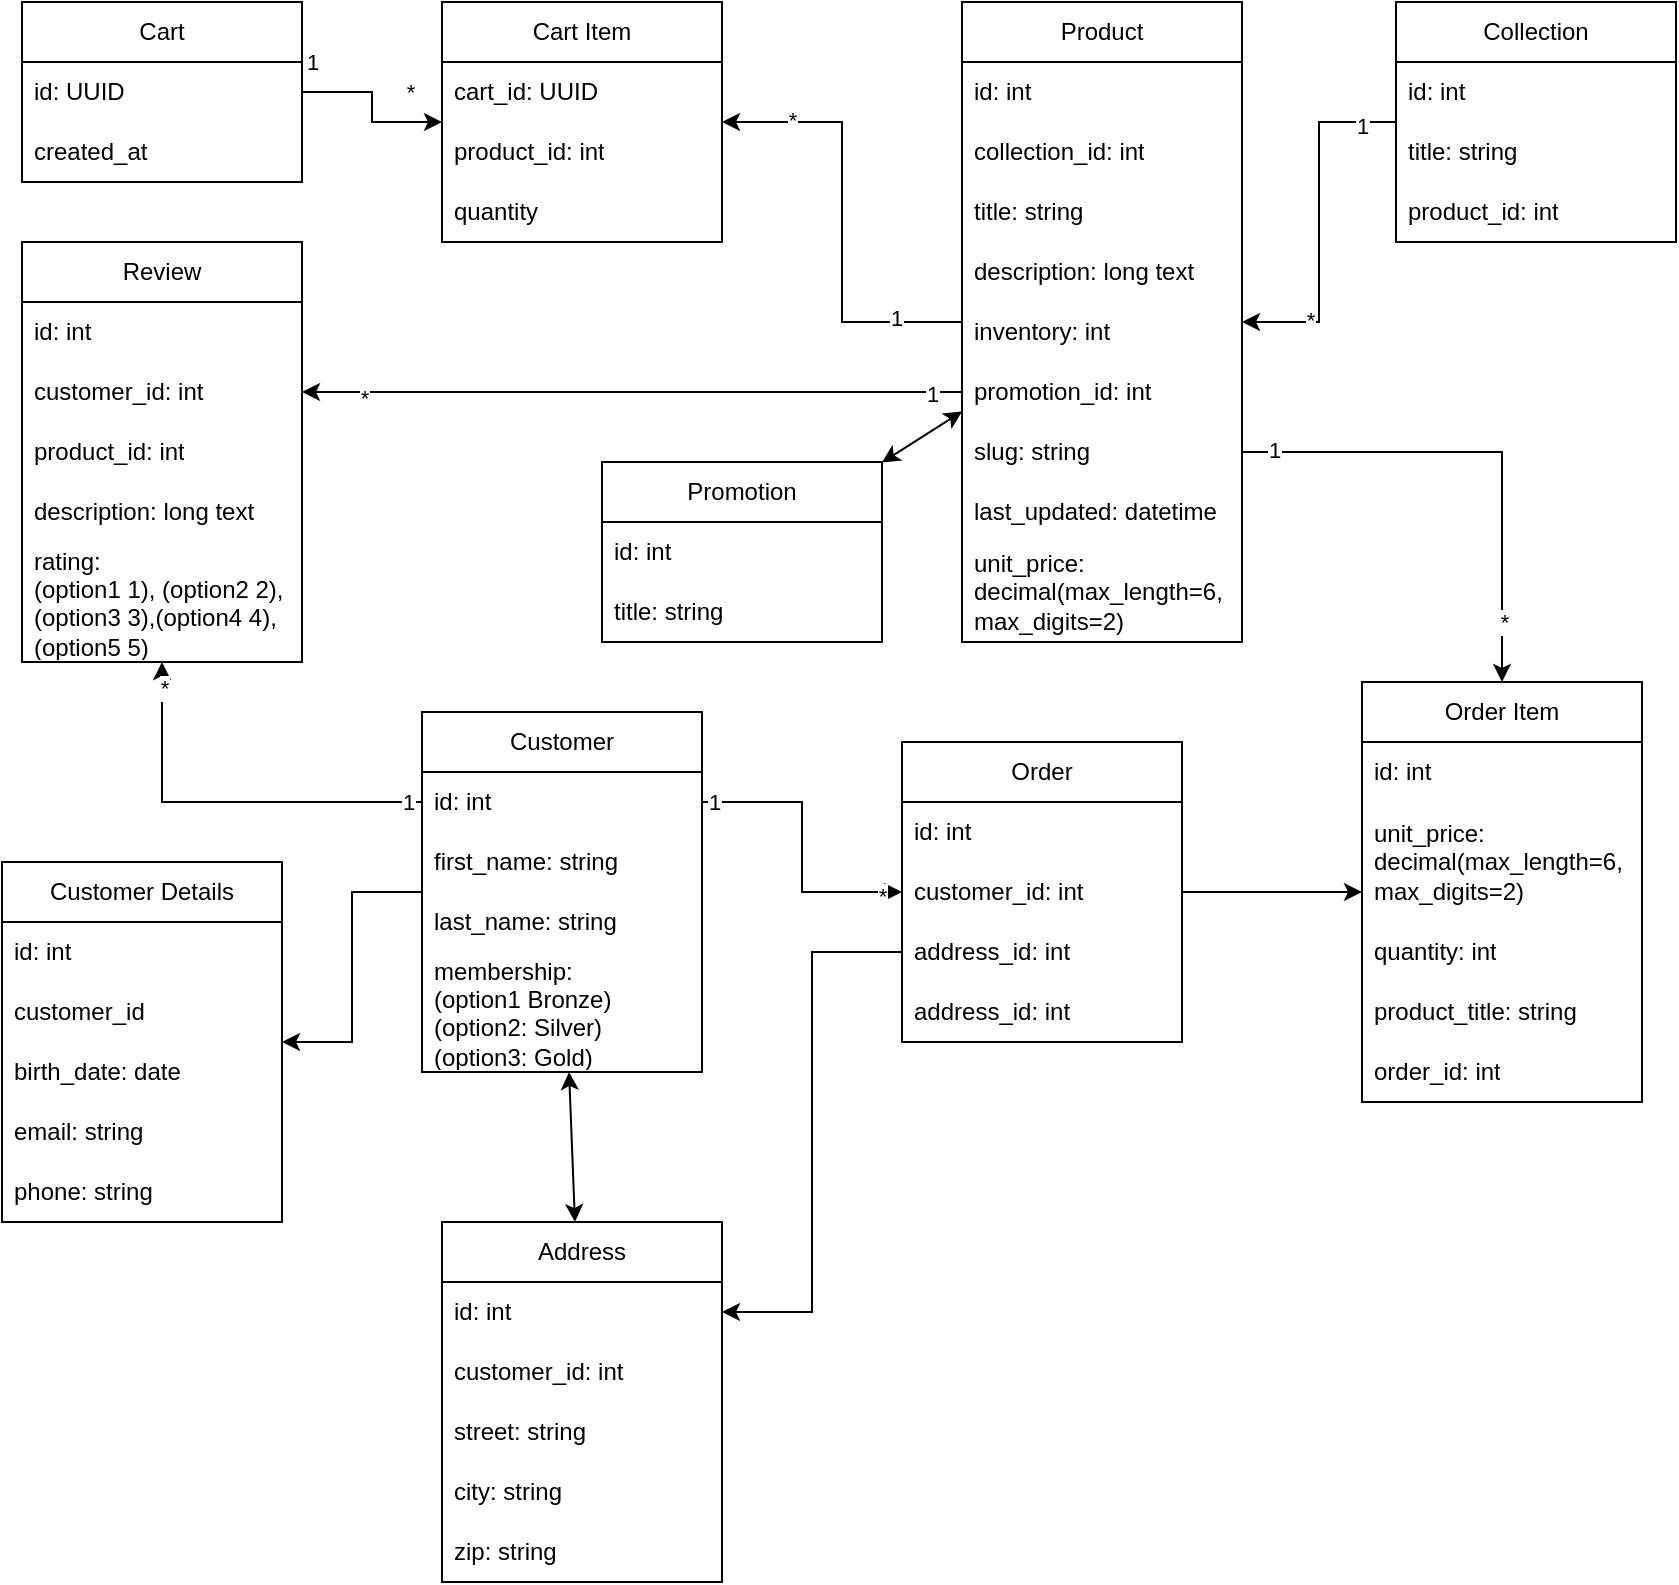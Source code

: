 <mxfile version="24.6.4" type="device">
  <diagram id="C5RBs43oDa-KdzZeNtuy" name="Page-1">
    <mxGraphModel dx="2257" dy="786" grid="1" gridSize="10" guides="1" tooltips="1" connect="1" arrows="1" fold="1" page="1" pageScale="1" pageWidth="827" pageHeight="1169" math="0" shadow="0">
      <root>
        <mxCell id="WIyWlLk6GJQsqaUBKTNV-0" />
        <mxCell id="WIyWlLk6GJQsqaUBKTNV-1" parent="WIyWlLk6GJQsqaUBKTNV-0" />
        <mxCell id="r8XvIAA1XDPHyXVS8guK-0" value="Cart" style="swimlane;fontStyle=0;childLayout=stackLayout;horizontal=1;startSize=30;horizontalStack=0;resizeParent=1;resizeParentMax=0;resizeLast=0;collapsible=1;marginBottom=0;whiteSpace=wrap;html=1;" vertex="1" parent="WIyWlLk6GJQsqaUBKTNV-1">
          <mxGeometry width="140" height="90" as="geometry" />
        </mxCell>
        <mxCell id="r8XvIAA1XDPHyXVS8guK-1" value="id: UUID" style="text;strokeColor=none;fillColor=none;align=left;verticalAlign=middle;spacingLeft=4;spacingRight=4;overflow=hidden;points=[[0,0.5],[1,0.5]];portConstraint=eastwest;rotatable=0;whiteSpace=wrap;html=1;" vertex="1" parent="r8XvIAA1XDPHyXVS8guK-0">
          <mxGeometry y="30" width="140" height="30" as="geometry" />
        </mxCell>
        <mxCell id="r8XvIAA1XDPHyXVS8guK-2" value="created_at" style="text;strokeColor=none;fillColor=none;align=left;verticalAlign=middle;spacingLeft=4;spacingRight=4;overflow=hidden;points=[[0,0.5],[1,0.5]];portConstraint=eastwest;rotatable=0;whiteSpace=wrap;html=1;" vertex="1" parent="r8XvIAA1XDPHyXVS8guK-0">
          <mxGeometry y="60" width="140" height="30" as="geometry" />
        </mxCell>
        <mxCell id="r8XvIAA1XDPHyXVS8guK-4" value="Cart Item" style="swimlane;fontStyle=0;childLayout=stackLayout;horizontal=1;startSize=30;horizontalStack=0;resizeParent=1;resizeParentMax=0;resizeLast=0;collapsible=1;marginBottom=0;whiteSpace=wrap;html=1;" vertex="1" parent="WIyWlLk6GJQsqaUBKTNV-1">
          <mxGeometry x="210" width="140" height="120" as="geometry">
            <mxRectangle x="230" y="40" width="90" height="30" as="alternateBounds" />
          </mxGeometry>
        </mxCell>
        <mxCell id="r8XvIAA1XDPHyXVS8guK-5" value="cart_id: UUID" style="text;strokeColor=none;fillColor=none;align=left;verticalAlign=middle;spacingLeft=4;spacingRight=4;overflow=hidden;points=[[0,0.5],[1,0.5]];portConstraint=eastwest;rotatable=0;whiteSpace=wrap;html=1;" vertex="1" parent="r8XvIAA1XDPHyXVS8guK-4">
          <mxGeometry y="30" width="140" height="30" as="geometry" />
        </mxCell>
        <mxCell id="r8XvIAA1XDPHyXVS8guK-6" value="product_id: int" style="text;strokeColor=none;fillColor=none;align=left;verticalAlign=middle;spacingLeft=4;spacingRight=4;overflow=hidden;points=[[0,0.5],[1,0.5]];portConstraint=eastwest;rotatable=0;whiteSpace=wrap;html=1;" vertex="1" parent="r8XvIAA1XDPHyXVS8guK-4">
          <mxGeometry y="60" width="140" height="30" as="geometry" />
        </mxCell>
        <mxCell id="r8XvIAA1XDPHyXVS8guK-17" value="quantity" style="text;strokeColor=none;fillColor=none;align=left;verticalAlign=middle;spacingLeft=4;spacingRight=4;overflow=hidden;points=[[0,0.5],[1,0.5]];portConstraint=eastwest;rotatable=0;whiteSpace=wrap;html=1;" vertex="1" parent="r8XvIAA1XDPHyXVS8guK-4">
          <mxGeometry y="90" width="140" height="30" as="geometry" />
        </mxCell>
        <mxCell id="r8XvIAA1XDPHyXVS8guK-25" style="edgeStyle=orthogonalEdgeStyle;rounded=0;orthogonalLoop=1;jettySize=auto;html=1;" edge="1" parent="WIyWlLk6GJQsqaUBKTNV-1" source="r8XvIAA1XDPHyXVS8guK-0" target="r8XvIAA1XDPHyXVS8guK-4">
          <mxGeometry relative="1" as="geometry" />
        </mxCell>
        <mxCell id="r8XvIAA1XDPHyXVS8guK-26" value="1" style="edgeLabel;html=1;align=center;verticalAlign=middle;resizable=0;points=[];" vertex="1" connectable="0" parent="r8XvIAA1XDPHyXVS8guK-25">
          <mxGeometry x="-0.317" relative="1" as="geometry">
            <mxPoint x="-24" y="-15" as="offset" />
          </mxGeometry>
        </mxCell>
        <mxCell id="r8XvIAA1XDPHyXVS8guK-27" value="*" style="edgeLabel;html=1;align=center;verticalAlign=middle;resizable=0;points=[];" vertex="1" connectable="0" parent="r8XvIAA1XDPHyXVS8guK-25">
          <mxGeometry x="0.483" y="-1" relative="1" as="geometry">
            <mxPoint x="6" y="-16" as="offset" />
          </mxGeometry>
        </mxCell>
        <mxCell id="r8XvIAA1XDPHyXVS8guK-116" style="edgeStyle=orthogonalEdgeStyle;rounded=0;orthogonalLoop=1;jettySize=auto;html=1;" edge="1" parent="WIyWlLk6GJQsqaUBKTNV-1" source="r8XvIAA1XDPHyXVS8guK-31" target="r8XvIAA1XDPHyXVS8guK-112">
          <mxGeometry relative="1" as="geometry" />
        </mxCell>
        <mxCell id="r8XvIAA1XDPHyXVS8guK-117" value="1" style="edgeLabel;html=1;align=center;verticalAlign=middle;resizable=0;points=[];" vertex="1" connectable="0" parent="r8XvIAA1XDPHyXVS8guK-116">
          <mxGeometry x="-0.872" y="1" relative="1" as="geometry">
            <mxPoint as="offset" />
          </mxGeometry>
        </mxCell>
        <mxCell id="r8XvIAA1XDPHyXVS8guK-118" value="*" style="edgeLabel;html=1;align=center;verticalAlign=middle;resizable=0;points=[];" vertex="1" connectable="0" parent="r8XvIAA1XDPHyXVS8guK-116">
          <mxGeometry x="0.75" y="1" relative="1" as="geometry">
            <mxPoint as="offset" />
          </mxGeometry>
        </mxCell>
        <mxCell id="r8XvIAA1XDPHyXVS8guK-28" value="Product" style="swimlane;fontStyle=0;childLayout=stackLayout;horizontal=1;startSize=30;horizontalStack=0;resizeParent=1;resizeParentMax=0;resizeLast=0;collapsible=1;marginBottom=0;whiteSpace=wrap;html=1;" vertex="1" parent="WIyWlLk6GJQsqaUBKTNV-1">
          <mxGeometry x="470" width="140" height="320" as="geometry" />
        </mxCell>
        <mxCell id="r8XvIAA1XDPHyXVS8guK-29" value="id: int" style="text;strokeColor=none;fillColor=none;align=left;verticalAlign=middle;spacingLeft=4;spacingRight=4;overflow=hidden;points=[[0,0.5],[1,0.5]];portConstraint=eastwest;rotatable=0;whiteSpace=wrap;html=1;" vertex="1" parent="r8XvIAA1XDPHyXVS8guK-28">
          <mxGeometry y="30" width="140" height="30" as="geometry" />
        </mxCell>
        <mxCell id="r8XvIAA1XDPHyXVS8guK-44" value="collection_id: int" style="text;strokeColor=none;fillColor=none;align=left;verticalAlign=middle;spacingLeft=4;spacingRight=4;overflow=hidden;points=[[0,0.5],[1,0.5]];portConstraint=eastwest;rotatable=0;whiteSpace=wrap;html=1;" vertex="1" parent="r8XvIAA1XDPHyXVS8guK-28">
          <mxGeometry y="60" width="140" height="30" as="geometry" />
        </mxCell>
        <mxCell id="r8XvIAA1XDPHyXVS8guK-46" value="title: string" style="text;strokeColor=none;fillColor=none;align=left;verticalAlign=middle;spacingLeft=4;spacingRight=4;overflow=hidden;points=[[0,0.5],[1,0.5]];portConstraint=eastwest;rotatable=0;whiteSpace=wrap;html=1;" vertex="1" parent="r8XvIAA1XDPHyXVS8guK-28">
          <mxGeometry y="90" width="140" height="30" as="geometry" />
        </mxCell>
        <mxCell id="r8XvIAA1XDPHyXVS8guK-47" value="description: long text" style="text;strokeColor=none;fillColor=none;align=left;verticalAlign=middle;spacingLeft=4;spacingRight=4;overflow=hidden;points=[[0,0.5],[1,0.5]];portConstraint=eastwest;rotatable=0;whiteSpace=wrap;html=1;" vertex="1" parent="r8XvIAA1XDPHyXVS8guK-28">
          <mxGeometry y="120" width="140" height="30" as="geometry" />
        </mxCell>
        <mxCell id="r8XvIAA1XDPHyXVS8guK-48" value="inventory: int" style="text;strokeColor=none;fillColor=none;align=left;verticalAlign=middle;spacingLeft=4;spacingRight=4;overflow=hidden;points=[[0,0.5],[1,0.5]];portConstraint=eastwest;rotatable=0;whiteSpace=wrap;html=1;" vertex="1" parent="r8XvIAA1XDPHyXVS8guK-28">
          <mxGeometry y="150" width="140" height="30" as="geometry" />
        </mxCell>
        <mxCell id="r8XvIAA1XDPHyXVS8guK-49" value="promotion_id: int" style="text;strokeColor=none;fillColor=none;align=left;verticalAlign=middle;spacingLeft=4;spacingRight=4;overflow=hidden;points=[[0,0.5],[1,0.5]];portConstraint=eastwest;rotatable=0;whiteSpace=wrap;html=1;" vertex="1" parent="r8XvIAA1XDPHyXVS8guK-28">
          <mxGeometry y="180" width="140" height="30" as="geometry" />
        </mxCell>
        <mxCell id="r8XvIAA1XDPHyXVS8guK-31" value="slug: string" style="text;strokeColor=none;fillColor=none;align=left;verticalAlign=middle;spacingLeft=4;spacingRight=4;overflow=hidden;points=[[0,0.5],[1,0.5]];portConstraint=eastwest;rotatable=0;whiteSpace=wrap;html=1;" vertex="1" parent="r8XvIAA1XDPHyXVS8guK-28">
          <mxGeometry y="210" width="140" height="30" as="geometry" />
        </mxCell>
        <mxCell id="r8XvIAA1XDPHyXVS8guK-38" value="last_updated: datetime" style="text;strokeColor=none;fillColor=none;align=left;verticalAlign=middle;spacingLeft=4;spacingRight=4;overflow=hidden;points=[[0,0.5],[1,0.5]];portConstraint=eastwest;rotatable=0;whiteSpace=wrap;html=1;" vertex="1" parent="r8XvIAA1XDPHyXVS8guK-28">
          <mxGeometry y="240" width="140" height="30" as="geometry" />
        </mxCell>
        <mxCell id="r8XvIAA1XDPHyXVS8guK-30" value="unit_price: decimal(max_length=6, max_digits=2)" style="text;strokeColor=none;fillColor=none;align=left;verticalAlign=middle;spacingLeft=4;spacingRight=4;overflow=hidden;points=[[0,0.5],[1,0.5]];portConstraint=eastwest;rotatable=0;whiteSpace=wrap;html=1;" vertex="1" parent="r8XvIAA1XDPHyXVS8guK-28">
          <mxGeometry y="270" width="140" height="50" as="geometry" />
        </mxCell>
        <mxCell id="r8XvIAA1XDPHyXVS8guK-35" style="edgeStyle=orthogonalEdgeStyle;rounded=0;orthogonalLoop=1;jettySize=auto;html=1;" edge="1" parent="WIyWlLk6GJQsqaUBKTNV-1" source="r8XvIAA1XDPHyXVS8guK-28" target="r8XvIAA1XDPHyXVS8guK-4">
          <mxGeometry relative="1" as="geometry" />
        </mxCell>
        <mxCell id="r8XvIAA1XDPHyXVS8guK-36" value="1" style="edgeLabel;html=1;align=center;verticalAlign=middle;resizable=0;points=[];" vertex="1" connectable="0" parent="r8XvIAA1XDPHyXVS8guK-35">
          <mxGeometry x="-0.699" y="-2" relative="1" as="geometry">
            <mxPoint as="offset" />
          </mxGeometry>
        </mxCell>
        <mxCell id="r8XvIAA1XDPHyXVS8guK-37" value="*" style="edgeLabel;html=1;align=center;verticalAlign=middle;resizable=0;points=[];" vertex="1" connectable="0" parent="r8XvIAA1XDPHyXVS8guK-35">
          <mxGeometry x="0.684" y="-1" relative="1" as="geometry">
            <mxPoint as="offset" />
          </mxGeometry>
        </mxCell>
        <mxCell id="r8XvIAA1XDPHyXVS8guK-51" value="Collection" style="swimlane;fontStyle=0;childLayout=stackLayout;horizontal=1;startSize=30;horizontalStack=0;resizeParent=1;resizeParentMax=0;resizeLast=0;collapsible=1;marginBottom=0;whiteSpace=wrap;html=1;" vertex="1" parent="WIyWlLk6GJQsqaUBKTNV-1">
          <mxGeometry x="687" width="140" height="120" as="geometry" />
        </mxCell>
        <mxCell id="r8XvIAA1XDPHyXVS8guK-52" value="id: int" style="text;strokeColor=none;fillColor=none;align=left;verticalAlign=middle;spacingLeft=4;spacingRight=4;overflow=hidden;points=[[0,0.5],[1,0.5]];portConstraint=eastwest;rotatable=0;whiteSpace=wrap;html=1;" vertex="1" parent="r8XvIAA1XDPHyXVS8guK-51">
          <mxGeometry y="30" width="140" height="30" as="geometry" />
        </mxCell>
        <mxCell id="r8XvIAA1XDPHyXVS8guK-53" value="title: string" style="text;strokeColor=none;fillColor=none;align=left;verticalAlign=middle;spacingLeft=4;spacingRight=4;overflow=hidden;points=[[0,0.5],[1,0.5]];portConstraint=eastwest;rotatable=0;whiteSpace=wrap;html=1;" vertex="1" parent="r8XvIAA1XDPHyXVS8guK-51">
          <mxGeometry y="60" width="140" height="30" as="geometry" />
        </mxCell>
        <mxCell id="r8XvIAA1XDPHyXVS8guK-54" value="product_id: int" style="text;strokeColor=none;fillColor=none;align=left;verticalAlign=middle;spacingLeft=4;spacingRight=4;overflow=hidden;points=[[0,0.5],[1,0.5]];portConstraint=eastwest;rotatable=0;whiteSpace=wrap;html=1;" vertex="1" parent="r8XvIAA1XDPHyXVS8guK-51">
          <mxGeometry y="90" width="140" height="30" as="geometry" />
        </mxCell>
        <mxCell id="r8XvIAA1XDPHyXVS8guK-55" style="edgeStyle=orthogonalEdgeStyle;rounded=0;orthogonalLoop=1;jettySize=auto;html=1;" edge="1" parent="WIyWlLk6GJQsqaUBKTNV-1" source="r8XvIAA1XDPHyXVS8guK-51" target="r8XvIAA1XDPHyXVS8guK-28">
          <mxGeometry relative="1" as="geometry" />
        </mxCell>
        <mxCell id="r8XvIAA1XDPHyXVS8guK-56" value="1" style="edgeLabel;html=1;align=center;verticalAlign=middle;resizable=0;points=[];" vertex="1" connectable="0" parent="r8XvIAA1XDPHyXVS8guK-55">
          <mxGeometry x="-0.804" y="2" relative="1" as="geometry">
            <mxPoint as="offset" />
          </mxGeometry>
        </mxCell>
        <mxCell id="r8XvIAA1XDPHyXVS8guK-57" value="*" style="edgeLabel;html=1;align=center;verticalAlign=middle;resizable=0;points=[];" vertex="1" connectable="0" parent="r8XvIAA1XDPHyXVS8guK-55">
          <mxGeometry x="0.617" y="-1" relative="1" as="geometry">
            <mxPoint as="offset" />
          </mxGeometry>
        </mxCell>
        <mxCell id="r8XvIAA1XDPHyXVS8guK-58" value="Promotion" style="swimlane;fontStyle=0;childLayout=stackLayout;horizontal=1;startSize=30;horizontalStack=0;resizeParent=1;resizeParentMax=0;resizeLast=0;collapsible=1;marginBottom=0;whiteSpace=wrap;html=1;" vertex="1" parent="WIyWlLk6GJQsqaUBKTNV-1">
          <mxGeometry x="290" y="230" width="140" height="90" as="geometry" />
        </mxCell>
        <mxCell id="r8XvIAA1XDPHyXVS8guK-59" value="id: int" style="text;strokeColor=none;fillColor=none;align=left;verticalAlign=middle;spacingLeft=4;spacingRight=4;overflow=hidden;points=[[0,0.5],[1,0.5]];portConstraint=eastwest;rotatable=0;whiteSpace=wrap;html=1;" vertex="1" parent="r8XvIAA1XDPHyXVS8guK-58">
          <mxGeometry y="30" width="140" height="30" as="geometry" />
        </mxCell>
        <mxCell id="r8XvIAA1XDPHyXVS8guK-60" value="title: string" style="text;strokeColor=none;fillColor=none;align=left;verticalAlign=middle;spacingLeft=4;spacingRight=4;overflow=hidden;points=[[0,0.5],[1,0.5]];portConstraint=eastwest;rotatable=0;whiteSpace=wrap;html=1;" vertex="1" parent="r8XvIAA1XDPHyXVS8guK-58">
          <mxGeometry y="60" width="140" height="30" as="geometry" />
        </mxCell>
        <mxCell id="r8XvIAA1XDPHyXVS8guK-63" value="" style="endArrow=classic;startArrow=classic;html=1;rounded=0;" edge="1" parent="WIyWlLk6GJQsqaUBKTNV-1" source="r8XvIAA1XDPHyXVS8guK-58" target="r8XvIAA1XDPHyXVS8guK-28">
          <mxGeometry width="50" height="50" relative="1" as="geometry">
            <mxPoint x="360" y="224.66" as="sourcePoint" />
            <mxPoint x="440" y="224.66" as="targetPoint" />
          </mxGeometry>
        </mxCell>
        <mxCell id="r8XvIAA1XDPHyXVS8guK-128" style="edgeStyle=orthogonalEdgeStyle;rounded=0;orthogonalLoop=1;jettySize=auto;html=1;" edge="1" parent="WIyWlLk6GJQsqaUBKTNV-1" source="r8XvIAA1XDPHyXVS8guK-65" target="r8XvIAA1XDPHyXVS8guK-122">
          <mxGeometry relative="1" as="geometry" />
        </mxCell>
        <mxCell id="r8XvIAA1XDPHyXVS8guK-129" value="1" style="edgeLabel;html=1;align=center;verticalAlign=middle;resizable=0;points=[];" vertex="1" connectable="0" parent="r8XvIAA1XDPHyXVS8guK-128">
          <mxGeometry x="-0.926" relative="1" as="geometry">
            <mxPoint as="offset" />
          </mxGeometry>
        </mxCell>
        <mxCell id="r8XvIAA1XDPHyXVS8guK-130" value="*" style="edgeLabel;html=1;align=center;verticalAlign=middle;resizable=0;points=[];" vertex="1" connectable="0" parent="r8XvIAA1XDPHyXVS8guK-128">
          <mxGeometry x="0.87" y="-1" relative="1" as="geometry">
            <mxPoint as="offset" />
          </mxGeometry>
        </mxCell>
        <mxCell id="r8XvIAA1XDPHyXVS8guK-64" value="Customer" style="swimlane;fontStyle=0;childLayout=stackLayout;horizontal=1;startSize=30;horizontalStack=0;resizeParent=1;resizeParentMax=0;resizeLast=0;collapsible=1;marginBottom=0;whiteSpace=wrap;html=1;" vertex="1" parent="WIyWlLk6GJQsqaUBKTNV-1">
          <mxGeometry x="200" y="355" width="140" height="180" as="geometry" />
        </mxCell>
        <mxCell id="r8XvIAA1XDPHyXVS8guK-65" value="id: int" style="text;strokeColor=none;fillColor=none;align=left;verticalAlign=middle;spacingLeft=4;spacingRight=4;overflow=hidden;points=[[0,0.5],[1,0.5]];portConstraint=eastwest;rotatable=0;whiteSpace=wrap;html=1;" vertex="1" parent="r8XvIAA1XDPHyXVS8guK-64">
          <mxGeometry y="30" width="140" height="30" as="geometry" />
        </mxCell>
        <mxCell id="r8XvIAA1XDPHyXVS8guK-66" value="first_name: string" style="text;strokeColor=none;fillColor=none;align=left;verticalAlign=middle;spacingLeft=4;spacingRight=4;overflow=hidden;points=[[0,0.5],[1,0.5]];portConstraint=eastwest;rotatable=0;whiteSpace=wrap;html=1;" vertex="1" parent="r8XvIAA1XDPHyXVS8guK-64">
          <mxGeometry y="60" width="140" height="30" as="geometry" />
        </mxCell>
        <mxCell id="r8XvIAA1XDPHyXVS8guK-67" value="last_name: string" style="text;strokeColor=none;fillColor=none;align=left;verticalAlign=middle;spacingLeft=4;spacingRight=4;overflow=hidden;points=[[0,0.5],[1,0.5]];portConstraint=eastwest;rotatable=0;whiteSpace=wrap;html=1;" vertex="1" parent="r8XvIAA1XDPHyXVS8guK-64">
          <mxGeometry y="90" width="140" height="30" as="geometry" />
        </mxCell>
        <mxCell id="r8XvIAA1XDPHyXVS8guK-68" value="membership:&amp;nbsp;&lt;div&gt;(option1 Bronze)&lt;/div&gt;&lt;div&gt;(option2: Silver)&lt;/div&gt;&lt;div&gt;(option3: Gold)&lt;/div&gt;" style="text;strokeColor=none;fillColor=none;align=left;verticalAlign=middle;spacingLeft=4;spacingRight=4;overflow=hidden;points=[[0,0.5],[1,0.5]];portConstraint=eastwest;rotatable=0;whiteSpace=wrap;html=1;" vertex="1" parent="r8XvIAA1XDPHyXVS8guK-64">
          <mxGeometry y="120" width="140" height="60" as="geometry" />
        </mxCell>
        <mxCell id="r8XvIAA1XDPHyXVS8guK-70" value="Customer Details" style="swimlane;fontStyle=0;childLayout=stackLayout;horizontal=1;startSize=30;horizontalStack=0;resizeParent=1;resizeParentMax=0;resizeLast=0;collapsible=1;marginBottom=0;whiteSpace=wrap;html=1;" vertex="1" parent="WIyWlLk6GJQsqaUBKTNV-1">
          <mxGeometry x="-10" y="430" width="140" height="180" as="geometry" />
        </mxCell>
        <mxCell id="r8XvIAA1XDPHyXVS8guK-71" value="id: int" style="text;strokeColor=none;fillColor=none;align=left;verticalAlign=middle;spacingLeft=4;spacingRight=4;overflow=hidden;points=[[0,0.5],[1,0.5]];portConstraint=eastwest;rotatable=0;whiteSpace=wrap;html=1;" vertex="1" parent="r8XvIAA1XDPHyXVS8guK-70">
          <mxGeometry y="30" width="140" height="30" as="geometry" />
        </mxCell>
        <mxCell id="r8XvIAA1XDPHyXVS8guK-72" value="customer_id" style="text;strokeColor=none;fillColor=none;align=left;verticalAlign=middle;spacingLeft=4;spacingRight=4;overflow=hidden;points=[[0,0.5],[1,0.5]];portConstraint=eastwest;rotatable=0;whiteSpace=wrap;html=1;" vertex="1" parent="r8XvIAA1XDPHyXVS8guK-70">
          <mxGeometry y="60" width="140" height="30" as="geometry" />
        </mxCell>
        <mxCell id="r8XvIAA1XDPHyXVS8guK-73" value="birth_date: date" style="text;strokeColor=none;fillColor=none;align=left;verticalAlign=middle;spacingLeft=4;spacingRight=4;overflow=hidden;points=[[0,0.5],[1,0.5]];portConstraint=eastwest;rotatable=0;whiteSpace=wrap;html=1;" vertex="1" parent="r8XvIAA1XDPHyXVS8guK-70">
          <mxGeometry y="90" width="140" height="30" as="geometry" />
        </mxCell>
        <mxCell id="r8XvIAA1XDPHyXVS8guK-92" value="email: string" style="text;strokeColor=none;fillColor=none;align=left;verticalAlign=middle;spacingLeft=4;spacingRight=4;overflow=hidden;points=[[0,0.5],[1,0.5]];portConstraint=eastwest;rotatable=0;whiteSpace=wrap;html=1;" vertex="1" parent="r8XvIAA1XDPHyXVS8guK-70">
          <mxGeometry y="120" width="140" height="30" as="geometry" />
        </mxCell>
        <mxCell id="r8XvIAA1XDPHyXVS8guK-93" value="phone: string" style="text;strokeColor=none;fillColor=none;align=left;verticalAlign=middle;spacingLeft=4;spacingRight=4;overflow=hidden;points=[[0,0.5],[1,0.5]];portConstraint=eastwest;rotatable=0;whiteSpace=wrap;html=1;" vertex="1" parent="r8XvIAA1XDPHyXVS8guK-70">
          <mxGeometry y="150" width="140" height="30" as="geometry" />
        </mxCell>
        <mxCell id="r8XvIAA1XDPHyXVS8guK-79" value="Address" style="swimlane;fontStyle=0;childLayout=stackLayout;horizontal=1;startSize=30;horizontalStack=0;resizeParent=1;resizeParentMax=0;resizeLast=0;collapsible=1;marginBottom=0;whiteSpace=wrap;html=1;" vertex="1" parent="WIyWlLk6GJQsqaUBKTNV-1">
          <mxGeometry x="210" y="610" width="140" height="180" as="geometry" />
        </mxCell>
        <mxCell id="r8XvIAA1XDPHyXVS8guK-80" value="id: int" style="text;strokeColor=none;fillColor=none;align=left;verticalAlign=middle;spacingLeft=4;spacingRight=4;overflow=hidden;points=[[0,0.5],[1,0.5]];portConstraint=eastwest;rotatable=0;whiteSpace=wrap;html=1;" vertex="1" parent="r8XvIAA1XDPHyXVS8guK-79">
          <mxGeometry y="30" width="140" height="30" as="geometry" />
        </mxCell>
        <mxCell id="r8XvIAA1XDPHyXVS8guK-87" value="customer_id: int" style="text;strokeColor=none;fillColor=none;align=left;verticalAlign=middle;spacingLeft=4;spacingRight=4;overflow=hidden;points=[[0,0.5],[1,0.5]];portConstraint=eastwest;rotatable=0;whiteSpace=wrap;html=1;" vertex="1" parent="r8XvIAA1XDPHyXVS8guK-79">
          <mxGeometry y="60" width="140" height="30" as="geometry" />
        </mxCell>
        <mxCell id="r8XvIAA1XDPHyXVS8guK-81" value="street: string" style="text;strokeColor=none;fillColor=none;align=left;verticalAlign=middle;spacingLeft=4;spacingRight=4;overflow=hidden;points=[[0,0.5],[1,0.5]];portConstraint=eastwest;rotatable=0;whiteSpace=wrap;html=1;" vertex="1" parent="r8XvIAA1XDPHyXVS8guK-79">
          <mxGeometry y="90" width="140" height="30" as="geometry" />
        </mxCell>
        <mxCell id="r8XvIAA1XDPHyXVS8guK-85" value="city: string" style="text;strokeColor=none;fillColor=none;align=left;verticalAlign=middle;spacingLeft=4;spacingRight=4;overflow=hidden;points=[[0,0.5],[1,0.5]];portConstraint=eastwest;rotatable=0;whiteSpace=wrap;html=1;" vertex="1" parent="r8XvIAA1XDPHyXVS8guK-79">
          <mxGeometry y="120" width="140" height="30" as="geometry" />
        </mxCell>
        <mxCell id="r8XvIAA1XDPHyXVS8guK-86" value="zip: string" style="text;strokeColor=none;fillColor=none;align=left;verticalAlign=middle;spacingLeft=4;spacingRight=4;overflow=hidden;points=[[0,0.5],[1,0.5]];portConstraint=eastwest;rotatable=0;whiteSpace=wrap;html=1;" vertex="1" parent="r8XvIAA1XDPHyXVS8guK-79">
          <mxGeometry y="150" width="140" height="30" as="geometry" />
        </mxCell>
        <mxCell id="r8XvIAA1XDPHyXVS8guK-89" style="edgeStyle=orthogonalEdgeStyle;rounded=0;orthogonalLoop=1;jettySize=auto;html=1;" edge="1" parent="WIyWlLk6GJQsqaUBKTNV-1" source="r8XvIAA1XDPHyXVS8guK-64" target="r8XvIAA1XDPHyXVS8guK-70">
          <mxGeometry relative="1" as="geometry">
            <mxPoint x="190" y="445" as="sourcePoint" />
          </mxGeometry>
        </mxCell>
        <mxCell id="r8XvIAA1XDPHyXVS8guK-94" value="Order" style="swimlane;fontStyle=0;childLayout=stackLayout;horizontal=1;startSize=30;horizontalStack=0;resizeParent=1;resizeParentMax=0;resizeLast=0;collapsible=1;marginBottom=0;whiteSpace=wrap;html=1;" vertex="1" parent="WIyWlLk6GJQsqaUBKTNV-1">
          <mxGeometry x="440" y="370" width="140" height="150" as="geometry" />
        </mxCell>
        <mxCell id="r8XvIAA1XDPHyXVS8guK-95" value="id: int" style="text;strokeColor=none;fillColor=none;align=left;verticalAlign=middle;spacingLeft=4;spacingRight=4;overflow=hidden;points=[[0,0.5],[1,0.5]];portConstraint=eastwest;rotatable=0;whiteSpace=wrap;html=1;" vertex="1" parent="r8XvIAA1XDPHyXVS8guK-94">
          <mxGeometry y="30" width="140" height="30" as="geometry" />
        </mxCell>
        <mxCell id="r8XvIAA1XDPHyXVS8guK-97" value="customer_id: int" style="text;strokeColor=none;fillColor=none;align=left;verticalAlign=middle;spacingLeft=4;spacingRight=4;overflow=hidden;points=[[0,0.5],[1,0.5]];portConstraint=eastwest;rotatable=0;whiteSpace=wrap;html=1;" vertex="1" parent="r8XvIAA1XDPHyXVS8guK-94">
          <mxGeometry y="60" width="140" height="30" as="geometry" />
        </mxCell>
        <mxCell id="r8XvIAA1XDPHyXVS8guK-96" value="address_id: int" style="text;strokeColor=none;fillColor=none;align=left;verticalAlign=middle;spacingLeft=4;spacingRight=4;overflow=hidden;points=[[0,0.5],[1,0.5]];portConstraint=eastwest;rotatable=0;whiteSpace=wrap;html=1;" vertex="1" parent="r8XvIAA1XDPHyXVS8guK-94">
          <mxGeometry y="90" width="140" height="30" as="geometry" />
        </mxCell>
        <mxCell id="r8XvIAA1XDPHyXVS8guK-135" value="address_id: int" style="text;strokeColor=none;fillColor=none;align=left;verticalAlign=middle;spacingLeft=4;spacingRight=4;overflow=hidden;points=[[0,0.5],[1,0.5]];portConstraint=eastwest;rotatable=0;whiteSpace=wrap;html=1;" vertex="1" parent="r8XvIAA1XDPHyXVS8guK-94">
          <mxGeometry y="120" width="140" height="30" as="geometry" />
        </mxCell>
        <mxCell id="r8XvIAA1XDPHyXVS8guK-101" style="edgeStyle=orthogonalEdgeStyle;rounded=0;orthogonalLoop=1;jettySize=auto;html=1;" edge="1" parent="WIyWlLk6GJQsqaUBKTNV-1" source="r8XvIAA1XDPHyXVS8guK-96" target="r8XvIAA1XDPHyXVS8guK-80">
          <mxGeometry relative="1" as="geometry" />
        </mxCell>
        <mxCell id="r8XvIAA1XDPHyXVS8guK-106" value="" style="endArrow=classic;startArrow=classic;html=1;rounded=0;" edge="1" parent="WIyWlLk6GJQsqaUBKTNV-1" source="r8XvIAA1XDPHyXVS8guK-64" target="r8XvIAA1XDPHyXVS8guK-79">
          <mxGeometry width="50" height="50" relative="1" as="geometry">
            <mxPoint x="299.996" y="470" as="sourcePoint" />
            <mxPoint x="384.36" y="694.543" as="targetPoint" />
          </mxGeometry>
        </mxCell>
        <mxCell id="r8XvIAA1XDPHyXVS8guK-109" style="edgeStyle=orthogonalEdgeStyle;rounded=0;orthogonalLoop=1;jettySize=auto;html=1;" edge="1" parent="WIyWlLk6GJQsqaUBKTNV-1" source="r8XvIAA1XDPHyXVS8guK-65" target="r8XvIAA1XDPHyXVS8guK-97">
          <mxGeometry relative="1" as="geometry" />
        </mxCell>
        <mxCell id="r8XvIAA1XDPHyXVS8guK-110" value="*" style="edgeLabel;html=1;align=center;verticalAlign=middle;resizable=0;points=[];" vertex="1" connectable="0" parent="r8XvIAA1XDPHyXVS8guK-109">
          <mxGeometry x="0.858" y="-2" relative="1" as="geometry">
            <mxPoint as="offset" />
          </mxGeometry>
        </mxCell>
        <mxCell id="r8XvIAA1XDPHyXVS8guK-111" value="1" style="edgeLabel;html=1;align=center;verticalAlign=middle;resizable=0;points=[];" vertex="1" connectable="0" parent="r8XvIAA1XDPHyXVS8guK-109">
          <mxGeometry x="-0.924" relative="1" as="geometry">
            <mxPoint as="offset" />
          </mxGeometry>
        </mxCell>
        <mxCell id="r8XvIAA1XDPHyXVS8guK-112" value="Order Item" style="swimlane;fontStyle=0;childLayout=stackLayout;horizontal=1;startSize=30;horizontalStack=0;resizeParent=1;resizeParentMax=0;resizeLast=0;collapsible=1;marginBottom=0;whiteSpace=wrap;html=1;" vertex="1" parent="WIyWlLk6GJQsqaUBKTNV-1">
          <mxGeometry x="670" y="340" width="140" height="210" as="geometry" />
        </mxCell>
        <mxCell id="r8XvIAA1XDPHyXVS8guK-113" value="id: int" style="text;strokeColor=none;fillColor=none;align=left;verticalAlign=middle;spacingLeft=4;spacingRight=4;overflow=hidden;points=[[0,0.5],[1,0.5]];portConstraint=eastwest;rotatable=0;whiteSpace=wrap;html=1;" vertex="1" parent="r8XvIAA1XDPHyXVS8guK-112">
          <mxGeometry y="30" width="140" height="30" as="geometry" />
        </mxCell>
        <mxCell id="r8XvIAA1XDPHyXVS8guK-114" value="unit_price: decimal(max_length=6, max_digits=2)" style="text;strokeColor=none;fillColor=none;align=left;verticalAlign=middle;spacingLeft=4;spacingRight=4;overflow=hidden;points=[[0,0.5],[1,0.5]];portConstraint=eastwest;rotatable=0;whiteSpace=wrap;html=1;" vertex="1" parent="r8XvIAA1XDPHyXVS8guK-112">
          <mxGeometry y="60" width="140" height="60" as="geometry" />
        </mxCell>
        <mxCell id="r8XvIAA1XDPHyXVS8guK-115" value="quantity: int" style="text;strokeColor=none;fillColor=none;align=left;verticalAlign=middle;spacingLeft=4;spacingRight=4;overflow=hidden;points=[[0,0.5],[1,0.5]];portConstraint=eastwest;rotatable=0;whiteSpace=wrap;html=1;" vertex="1" parent="r8XvIAA1XDPHyXVS8guK-112">
          <mxGeometry y="120" width="140" height="30" as="geometry" />
        </mxCell>
        <mxCell id="r8XvIAA1XDPHyXVS8guK-119" value="product_title: string" style="text;strokeColor=none;fillColor=none;align=left;verticalAlign=middle;spacingLeft=4;spacingRight=4;overflow=hidden;points=[[0,0.5],[1,0.5]];portConstraint=eastwest;rotatable=0;whiteSpace=wrap;html=1;" vertex="1" parent="r8XvIAA1XDPHyXVS8guK-112">
          <mxGeometry y="150" width="140" height="30" as="geometry" />
        </mxCell>
        <mxCell id="r8XvIAA1XDPHyXVS8guK-120" value="order_id: int" style="text;strokeColor=none;fillColor=none;align=left;verticalAlign=middle;spacingLeft=4;spacingRight=4;overflow=hidden;points=[[0,0.5],[1,0.5]];portConstraint=eastwest;rotatable=0;whiteSpace=wrap;html=1;" vertex="1" parent="r8XvIAA1XDPHyXVS8guK-112">
          <mxGeometry y="180" width="140" height="30" as="geometry" />
        </mxCell>
        <mxCell id="r8XvIAA1XDPHyXVS8guK-121" style="edgeStyle=orthogonalEdgeStyle;rounded=0;orthogonalLoop=1;jettySize=auto;html=1;" edge="1" parent="WIyWlLk6GJQsqaUBKTNV-1" source="r8XvIAA1XDPHyXVS8guK-97" target="r8XvIAA1XDPHyXVS8guK-112">
          <mxGeometry relative="1" as="geometry" />
        </mxCell>
        <mxCell id="r8XvIAA1XDPHyXVS8guK-122" value="Review" style="swimlane;fontStyle=0;childLayout=stackLayout;horizontal=1;startSize=30;horizontalStack=0;resizeParent=1;resizeParentMax=0;resizeLast=0;collapsible=1;marginBottom=0;whiteSpace=wrap;html=1;" vertex="1" parent="WIyWlLk6GJQsqaUBKTNV-1">
          <mxGeometry y="120" width="140" height="210" as="geometry" />
        </mxCell>
        <mxCell id="r8XvIAA1XDPHyXVS8guK-123" value="id: int" style="text;strokeColor=none;fillColor=none;align=left;verticalAlign=middle;spacingLeft=4;spacingRight=4;overflow=hidden;points=[[0,0.5],[1,0.5]];portConstraint=eastwest;rotatable=0;whiteSpace=wrap;html=1;" vertex="1" parent="r8XvIAA1XDPHyXVS8guK-122">
          <mxGeometry y="30" width="140" height="30" as="geometry" />
        </mxCell>
        <mxCell id="r8XvIAA1XDPHyXVS8guK-124" value="customer_id: int" style="text;strokeColor=none;fillColor=none;align=left;verticalAlign=middle;spacingLeft=4;spacingRight=4;overflow=hidden;points=[[0,0.5],[1,0.5]];portConstraint=eastwest;rotatable=0;whiteSpace=wrap;html=1;" vertex="1" parent="r8XvIAA1XDPHyXVS8guK-122">
          <mxGeometry y="60" width="140" height="30" as="geometry" />
        </mxCell>
        <mxCell id="r8XvIAA1XDPHyXVS8guK-125" value="product_id: int" style="text;strokeColor=none;fillColor=none;align=left;verticalAlign=middle;spacingLeft=4;spacingRight=4;overflow=hidden;points=[[0,0.5],[1,0.5]];portConstraint=eastwest;rotatable=0;whiteSpace=wrap;html=1;" vertex="1" parent="r8XvIAA1XDPHyXVS8guK-122">
          <mxGeometry y="90" width="140" height="30" as="geometry" />
        </mxCell>
        <mxCell id="r8XvIAA1XDPHyXVS8guK-133" value="description: long text" style="text;strokeColor=none;fillColor=none;align=left;verticalAlign=middle;spacingLeft=4;spacingRight=4;overflow=hidden;points=[[0,0.5],[1,0.5]];portConstraint=eastwest;rotatable=0;whiteSpace=wrap;html=1;" vertex="1" parent="r8XvIAA1XDPHyXVS8guK-122">
          <mxGeometry y="120" width="140" height="30" as="geometry" />
        </mxCell>
        <mxCell id="r8XvIAA1XDPHyXVS8guK-134" value="rating:&amp;nbsp;&lt;div&gt;(option1 1),&amp;nbsp;&lt;span style=&quot;background-color: initial;&quot;&gt;(option2 2),&lt;/span&gt;&lt;/div&gt;&lt;div&gt;(option3 3),&lt;span style=&quot;background-color: initial;&quot;&gt;(option4 4),&lt;/span&gt;&lt;/div&gt;&lt;div&gt;(option5 5)&lt;/div&gt;" style="text;strokeColor=none;fillColor=none;align=left;verticalAlign=middle;spacingLeft=4;spacingRight=4;overflow=hidden;points=[[0,0.5],[1,0.5]];portConstraint=eastwest;rotatable=0;whiteSpace=wrap;html=1;" vertex="1" parent="r8XvIAA1XDPHyXVS8guK-122">
          <mxGeometry y="150" width="140" height="60" as="geometry" />
        </mxCell>
        <mxCell id="r8XvIAA1XDPHyXVS8guK-127" style="edgeStyle=orthogonalEdgeStyle;rounded=0;orthogonalLoop=1;jettySize=auto;html=1;" edge="1" parent="WIyWlLk6GJQsqaUBKTNV-1" source="r8XvIAA1XDPHyXVS8guK-49" target="r8XvIAA1XDPHyXVS8guK-124">
          <mxGeometry relative="1" as="geometry" />
        </mxCell>
        <mxCell id="r8XvIAA1XDPHyXVS8guK-131" value="1" style="edgeLabel;html=1;align=center;verticalAlign=middle;resizable=0;points=[];" vertex="1" connectable="0" parent="r8XvIAA1XDPHyXVS8guK-127">
          <mxGeometry x="-0.907" y="1" relative="1" as="geometry">
            <mxPoint as="offset" />
          </mxGeometry>
        </mxCell>
        <mxCell id="r8XvIAA1XDPHyXVS8guK-132" value="*" style="edgeLabel;html=1;align=center;verticalAlign=middle;resizable=0;points=[];" vertex="1" connectable="0" parent="r8XvIAA1XDPHyXVS8guK-127">
          <mxGeometry x="0.815" y="3" relative="1" as="geometry">
            <mxPoint as="offset" />
          </mxGeometry>
        </mxCell>
      </root>
    </mxGraphModel>
  </diagram>
</mxfile>
